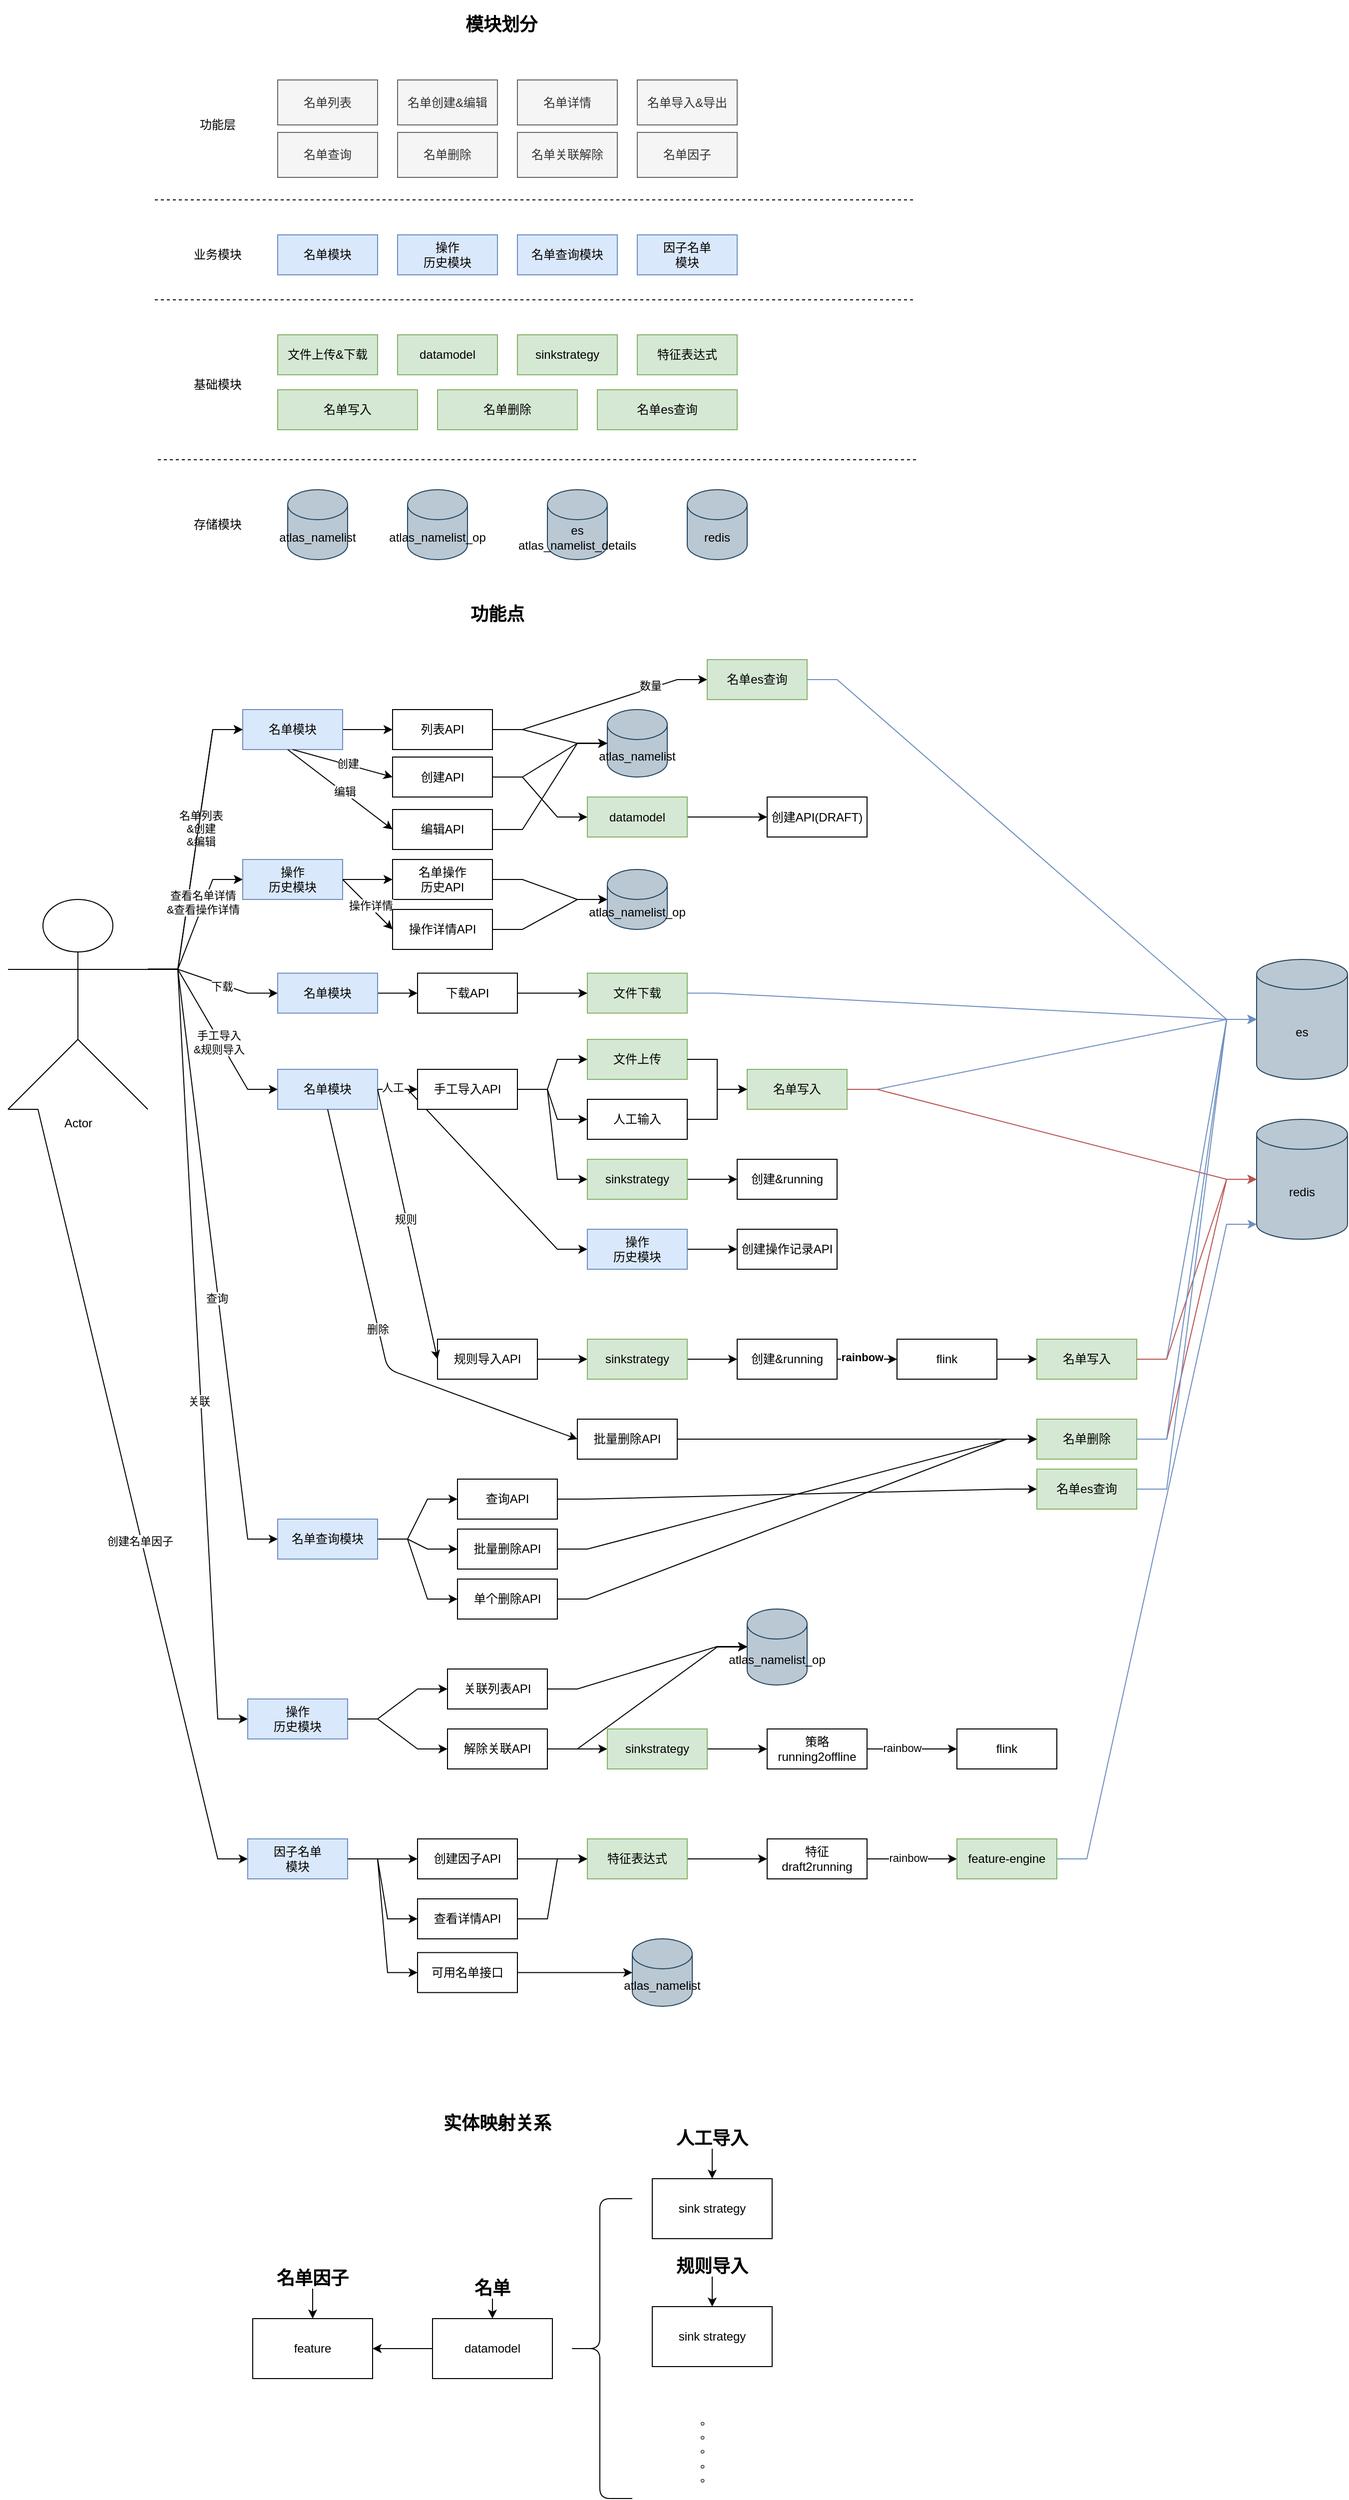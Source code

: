 <mxfile version="13.10.4" type="github">
  <diagram id="fZmqz08l0wKaYfAE1M2B" name="Page-1">
    <mxGraphModel dx="2085" dy="786" grid="1" gridSize="10" guides="1" tooltips="1" connect="1" arrows="1" fold="1" page="1" pageScale="1" pageWidth="827" pageHeight="1169" math="0" shadow="0">
      <root>
        <mxCell id="0" />
        <mxCell id="1" parent="0" />
        <mxCell id="Ygmw0eHIz2YQ1cM95j57-1" value="功能层" style="text;html=1;strokeColor=none;fillColor=none;align=center;verticalAlign=middle;whiteSpace=wrap;rounded=0;" vertex="1" parent="1">
          <mxGeometry x="90" y="230" width="80" height="30" as="geometry" />
        </mxCell>
        <mxCell id="Ygmw0eHIz2YQ1cM95j57-2" value="名单列表" style="rounded=0;whiteSpace=wrap;html=1;fillColor=#f5f5f5;strokeColor=#666666;fontColor=#333333;" vertex="1" parent="1">
          <mxGeometry x="190" y="200" width="100" height="45" as="geometry" />
        </mxCell>
        <mxCell id="Ygmw0eHIz2YQ1cM95j57-3" value="名单创建&amp;amp;编辑" style="rounded=0;whiteSpace=wrap;html=1;fillColor=#f5f5f5;strokeColor=#666666;fontColor=#333333;" vertex="1" parent="1">
          <mxGeometry x="310" y="200" width="100" height="45" as="geometry" />
        </mxCell>
        <mxCell id="Ygmw0eHIz2YQ1cM95j57-4" value="名单查询" style="rounded=0;whiteSpace=wrap;html=1;fillColor=#f5f5f5;strokeColor=#666666;fontColor=#333333;" vertex="1" parent="1">
          <mxGeometry x="190" y="252.5" width="100" height="45" as="geometry" />
        </mxCell>
        <mxCell id="Ygmw0eHIz2YQ1cM95j57-5" value="名单导入&amp;amp;导出" style="rounded=0;whiteSpace=wrap;html=1;fillColor=#f5f5f5;strokeColor=#666666;fontColor=#333333;" vertex="1" parent="1">
          <mxGeometry x="550" y="200" width="100" height="45" as="geometry" />
        </mxCell>
        <mxCell id="Ygmw0eHIz2YQ1cM95j57-6" value="名单因子" style="rounded=0;whiteSpace=wrap;html=1;fillColor=#f5f5f5;strokeColor=#666666;fontColor=#333333;" vertex="1" parent="1">
          <mxGeometry x="550" y="252.5" width="100" height="45" as="geometry" />
        </mxCell>
        <mxCell id="Ygmw0eHIz2YQ1cM95j57-8" value="业务模块" style="text;html=1;strokeColor=none;fillColor=none;align=center;verticalAlign=middle;whiteSpace=wrap;rounded=0;" vertex="1" parent="1">
          <mxGeometry x="90" y="360" width="80" height="30" as="geometry" />
        </mxCell>
        <mxCell id="Ygmw0eHIz2YQ1cM95j57-9" value="" style="endArrow=none;dashed=1;html=1;" edge="1" parent="1">
          <mxGeometry width="50" height="50" relative="1" as="geometry">
            <mxPoint x="67" y="320" as="sourcePoint" />
            <mxPoint x="827" y="320" as="targetPoint" />
          </mxGeometry>
        </mxCell>
        <mxCell id="Ygmw0eHIz2YQ1cM95j57-10" value="名单模块" style="rounded=0;whiteSpace=wrap;html=1;fillColor=#dae8fc;strokeColor=#6c8ebf;" vertex="1" parent="1">
          <mxGeometry x="190" y="355" width="100" height="40" as="geometry" />
        </mxCell>
        <mxCell id="Ygmw0eHIz2YQ1cM95j57-11" value="操作&lt;br&gt;历史模块" style="rounded=0;whiteSpace=wrap;html=1;fillColor=#dae8fc;strokeColor=#6c8ebf;" vertex="1" parent="1">
          <mxGeometry x="310" y="355" width="100" height="40" as="geometry" />
        </mxCell>
        <mxCell id="Ygmw0eHIz2YQ1cM95j57-13" value="名单查询模块" style="rounded=0;whiteSpace=wrap;html=1;fillColor=#dae8fc;strokeColor=#6c8ebf;" vertex="1" parent="1">
          <mxGeometry x="430" y="355" width="100" height="40" as="geometry" />
        </mxCell>
        <mxCell id="Ygmw0eHIz2YQ1cM95j57-14" value="因子名单&lt;br&gt;模块" style="rounded=0;whiteSpace=wrap;html=1;fillColor=#dae8fc;strokeColor=#6c8ebf;" vertex="1" parent="1">
          <mxGeometry x="550" y="355" width="100" height="40" as="geometry" />
        </mxCell>
        <mxCell id="Ygmw0eHIz2YQ1cM95j57-16" value="名单删除" style="rounded=0;whiteSpace=wrap;html=1;fillColor=#f5f5f5;strokeColor=#666666;fontColor=#333333;" vertex="1" parent="1">
          <mxGeometry x="310" y="252.5" width="100" height="45" as="geometry" />
        </mxCell>
        <mxCell id="Ygmw0eHIz2YQ1cM95j57-19" value="名单关联解除" style="rounded=0;whiteSpace=wrap;html=1;fillColor=#f5f5f5;strokeColor=#666666;fontColor=#333333;" vertex="1" parent="1">
          <mxGeometry x="430" y="252.5" width="100" height="45" as="geometry" />
        </mxCell>
        <mxCell id="Ygmw0eHIz2YQ1cM95j57-22" value="基础模块" style="text;html=1;strokeColor=none;fillColor=none;align=center;verticalAlign=middle;whiteSpace=wrap;rounded=0;" vertex="1" parent="1">
          <mxGeometry x="90" y="490" width="80" height="30" as="geometry" />
        </mxCell>
        <mxCell id="Ygmw0eHIz2YQ1cM95j57-24" value="" style="endArrow=none;dashed=1;html=1;" edge="1" parent="1">
          <mxGeometry width="50" height="50" relative="1" as="geometry">
            <mxPoint x="67" y="420" as="sourcePoint" />
            <mxPoint x="827" y="420" as="targetPoint" />
          </mxGeometry>
        </mxCell>
        <mxCell id="Ygmw0eHIz2YQ1cM95j57-25" value="名单详情" style="rounded=0;whiteSpace=wrap;html=1;fillColor=#f5f5f5;strokeColor=#666666;fontColor=#333333;" vertex="1" parent="1">
          <mxGeometry x="430" y="200" width="100" height="45" as="geometry" />
        </mxCell>
        <mxCell id="Ygmw0eHIz2YQ1cM95j57-27" value="文件上传&amp;amp;下载" style="rounded=0;whiteSpace=wrap;html=1;fillColor=#d5e8d4;strokeColor=#82b366;" vertex="1" parent="1">
          <mxGeometry x="190" y="455" width="100" height="40" as="geometry" />
        </mxCell>
        <mxCell id="Ygmw0eHIz2YQ1cM95j57-28" value="datamodel" style="rounded=0;whiteSpace=wrap;html=1;fillColor=#d5e8d4;strokeColor=#82b366;" vertex="1" parent="1">
          <mxGeometry x="310" y="455" width="100" height="40" as="geometry" />
        </mxCell>
        <mxCell id="Ygmw0eHIz2YQ1cM95j57-29" value="sinkstrategy" style="rounded=0;whiteSpace=wrap;html=1;fillColor=#d5e8d4;strokeColor=#82b366;" vertex="1" parent="1">
          <mxGeometry x="430" y="455" width="100" height="40" as="geometry" />
        </mxCell>
        <mxCell id="Ygmw0eHIz2YQ1cM95j57-30" value="特征表达式" style="rounded=0;whiteSpace=wrap;html=1;fillColor=#d5e8d4;strokeColor=#82b366;" vertex="1" parent="1">
          <mxGeometry x="550" y="455" width="100" height="40" as="geometry" />
        </mxCell>
        <mxCell id="Ygmw0eHIz2YQ1cM95j57-31" value="名单写入" style="rounded=0;whiteSpace=wrap;html=1;fillColor=#d5e8d4;strokeColor=#82b366;" vertex="1" parent="1">
          <mxGeometry x="190" y="510" width="140" height="40" as="geometry" />
        </mxCell>
        <mxCell id="Ygmw0eHIz2YQ1cM95j57-35" value="存储模块" style="text;html=1;strokeColor=none;fillColor=none;align=center;verticalAlign=middle;whiteSpace=wrap;rounded=0;" vertex="1" parent="1">
          <mxGeometry x="90" y="630" width="80" height="30" as="geometry" />
        </mxCell>
        <mxCell id="Ygmw0eHIz2YQ1cM95j57-36" value="" style="endArrow=none;dashed=1;html=1;" edge="1" parent="1">
          <mxGeometry width="50" height="50" relative="1" as="geometry">
            <mxPoint x="70" y="580" as="sourcePoint" />
            <mxPoint x="830" y="580" as="targetPoint" />
          </mxGeometry>
        </mxCell>
        <mxCell id="Ygmw0eHIz2YQ1cM95j57-37" value="atlas_namelist" style="shape=cylinder3;whiteSpace=wrap;html=1;boundedLbl=1;backgroundOutline=1;size=15;fillColor=#bac8d3;strokeColor=#23445d;" vertex="1" parent="1">
          <mxGeometry x="200" y="610" width="60" height="70" as="geometry" />
        </mxCell>
        <mxCell id="Ygmw0eHIz2YQ1cM95j57-38" value="atlas_namelist_op" style="shape=cylinder3;whiteSpace=wrap;html=1;boundedLbl=1;backgroundOutline=1;size=15;fillColor=#bac8d3;strokeColor=#23445d;" vertex="1" parent="1">
          <mxGeometry x="320" y="610" width="60" height="70" as="geometry" />
        </mxCell>
        <mxCell id="Ygmw0eHIz2YQ1cM95j57-39" value="es&lt;br&gt;atlas_namelist_details" style="shape=cylinder3;whiteSpace=wrap;html=1;boundedLbl=1;backgroundOutline=1;size=15;fillColor=#bac8d3;strokeColor=#23445d;" vertex="1" parent="1">
          <mxGeometry x="460" y="610" width="60" height="70" as="geometry" />
        </mxCell>
        <mxCell id="Ygmw0eHIz2YQ1cM95j57-40" value="redis" style="shape=cylinder3;whiteSpace=wrap;html=1;boundedLbl=1;backgroundOutline=1;size=15;fillColor=#bac8d3;strokeColor=#23445d;" vertex="1" parent="1">
          <mxGeometry x="600" y="610" width="60" height="70" as="geometry" />
        </mxCell>
        <mxCell id="Ygmw0eHIz2YQ1cM95j57-41" value="&lt;b&gt;&lt;font style=&quot;font-size: 18px&quot;&gt;模块划分&lt;/font&gt;&lt;/b&gt;" style="text;html=1;strokeColor=none;fillColor=none;align=center;verticalAlign=middle;whiteSpace=wrap;rounded=0;" vertex="1" parent="1">
          <mxGeometry x="139" y="120" width="550" height="50" as="geometry" />
        </mxCell>
        <mxCell id="Ygmw0eHIz2YQ1cM95j57-45" style="edgeStyle=entityRelationEdgeStyle;rounded=0;orthogonalLoop=1;jettySize=auto;html=1;exitX=1;exitY=0.333;exitDx=0;exitDy=0;exitPerimeter=0;" edge="1" parent="1" source="Ygmw0eHIz2YQ1cM95j57-42">
          <mxGeometry relative="1" as="geometry">
            <mxPoint x="155" y="850" as="targetPoint" />
          </mxGeometry>
        </mxCell>
        <mxCell id="Ygmw0eHIz2YQ1cM95j57-46" value="名单列表&lt;br&gt;&amp;amp;创建&lt;br&gt;&amp;amp;编辑" style="edgeLabel;html=1;align=center;verticalAlign=middle;resizable=0;points=[];" vertex="1" connectable="0" parent="Ygmw0eHIz2YQ1cM95j57-45">
          <mxGeometry x="0.139" y="-2" relative="1" as="geometry">
            <mxPoint as="offset" />
          </mxGeometry>
        </mxCell>
        <mxCell id="Ygmw0eHIz2YQ1cM95j57-42" value="Actor" style="shape=umlActor;verticalLabelPosition=bottom;verticalAlign=top;html=1;outlineConnect=0;" vertex="1" parent="1">
          <mxGeometry x="-80" y="1020" width="140" height="210" as="geometry" />
        </mxCell>
        <mxCell id="Ygmw0eHIz2YQ1cM95j57-43" value="&lt;b&gt;&lt;font style=&quot;font-size: 18px&quot;&gt;功能点&lt;/font&gt;&lt;/b&gt;" style="text;html=1;strokeColor=none;fillColor=none;align=center;verticalAlign=middle;whiteSpace=wrap;rounded=0;" vertex="1" parent="1">
          <mxGeometry x="135" y="710" width="550" height="50" as="geometry" />
        </mxCell>
        <mxCell id="Ygmw0eHIz2YQ1cM95j57-51" value="" style="edgeStyle=entityRelationEdgeStyle;rounded=0;orthogonalLoop=1;jettySize=auto;html=1;" edge="1" parent="1" source="Ygmw0eHIz2YQ1cM95j57-47" target="Ygmw0eHIz2YQ1cM95j57-50">
          <mxGeometry relative="1" as="geometry" />
        </mxCell>
        <mxCell id="Ygmw0eHIz2YQ1cM95j57-47" value="名单模块" style="rounded=0;whiteSpace=wrap;html=1;fillColor=#dae8fc;strokeColor=#6c8ebf;" vertex="1" parent="1">
          <mxGeometry x="155" y="830" width="100" height="40" as="geometry" />
        </mxCell>
        <mxCell id="Ygmw0eHIz2YQ1cM95j57-55" value="" style="edgeStyle=entityRelationEdgeStyle;rounded=0;orthogonalLoop=1;jettySize=auto;html=1;entryX=0;entryY=0.5;entryDx=0;entryDy=0;entryPerimeter=0;" edge="1" parent="1" source="Ygmw0eHIz2YQ1cM95j57-50" target="Ygmw0eHIz2YQ1cM95j57-66">
          <mxGeometry relative="1" as="geometry">
            <mxPoint x="500" y="850" as="targetPoint" />
          </mxGeometry>
        </mxCell>
        <mxCell id="Ygmw0eHIz2YQ1cM95j57-50" value="列表API" style="rounded=0;whiteSpace=wrap;html=1;" vertex="1" parent="1">
          <mxGeometry x="305" y="830" width="100" height="40" as="geometry" />
        </mxCell>
        <mxCell id="Ygmw0eHIz2YQ1cM95j57-60" style="edgeStyle=entityRelationEdgeStyle;rounded=0;orthogonalLoop=1;jettySize=auto;html=1;exitX=1;exitY=0.333;exitDx=0;exitDy=0;exitPerimeter=0;entryX=0;entryY=0.5;entryDx=0;entryDy=0;" edge="1" parent="1" source="Ygmw0eHIz2YQ1cM95j57-42" target="Ygmw0eHIz2YQ1cM95j57-62">
          <mxGeometry relative="1" as="geometry">
            <mxPoint x="170" y="914" as="targetPoint" />
            <mxPoint x="50" y="1034" as="sourcePoint" />
          </mxGeometry>
        </mxCell>
        <mxCell id="Ygmw0eHIz2YQ1cM95j57-61" value="下载" style="edgeLabel;html=1;align=center;verticalAlign=middle;resizable=0;points=[];" vertex="1" connectable="0" parent="Ygmw0eHIz2YQ1cM95j57-60">
          <mxGeometry x="0.139" y="-2" relative="1" as="geometry">
            <mxPoint as="offset" />
          </mxGeometry>
        </mxCell>
        <mxCell id="Ygmw0eHIz2YQ1cM95j57-121" value="" style="edgeStyle=entityRelationEdgeStyle;rounded=0;orthogonalLoop=1;jettySize=auto;html=1;" edge="1" parent="1" source="Ygmw0eHIz2YQ1cM95j57-62" target="Ygmw0eHIz2YQ1cM95j57-120">
          <mxGeometry relative="1" as="geometry" />
        </mxCell>
        <mxCell id="Ygmw0eHIz2YQ1cM95j57-62" value="名单模块" style="rounded=0;whiteSpace=wrap;html=1;fillColor=#dae8fc;strokeColor=#6c8ebf;" vertex="1" parent="1">
          <mxGeometry x="190" y="1093.75" width="100" height="40" as="geometry" />
        </mxCell>
        <mxCell id="Ygmw0eHIz2YQ1cM95j57-69" value="" style="edgeStyle=entityRelationEdgeStyle;rounded=0;orthogonalLoop=1;jettySize=auto;html=1;fillColor=#dae8fc;strokeColor=#6c8ebf;" edge="1" parent="1" source="Ygmw0eHIz2YQ1cM95j57-63" target="Ygmw0eHIz2YQ1cM95j57-68">
          <mxGeometry relative="1" as="geometry" />
        </mxCell>
        <mxCell id="Ygmw0eHIz2YQ1cM95j57-63" value="文件下载" style="rounded=0;whiteSpace=wrap;html=1;fillColor=#d5e8d4;strokeColor=#82b366;" vertex="1" parent="1">
          <mxGeometry x="500" y="1093.75" width="100" height="40" as="geometry" />
        </mxCell>
        <mxCell id="Ygmw0eHIz2YQ1cM95j57-66" value="atlas_namelist" style="shape=cylinder3;whiteSpace=wrap;html=1;boundedLbl=1;backgroundOutline=1;size=15;fillColor=#bac8d3;strokeColor=#23445d;" vertex="1" parent="1">
          <mxGeometry x="520" y="830" width="60" height="67.5" as="geometry" />
        </mxCell>
        <mxCell id="Ygmw0eHIz2YQ1cM95j57-68" value="es" style="shape=cylinder3;whiteSpace=wrap;html=1;boundedLbl=1;backgroundOutline=1;size=15;fillColor=#bac8d3;strokeColor=#23445d;" vertex="1" parent="1">
          <mxGeometry x="1170" y="1080" width="91" height="120" as="geometry" />
        </mxCell>
        <mxCell id="Ygmw0eHIz2YQ1cM95j57-70" style="edgeStyle=entityRelationEdgeStyle;rounded=0;orthogonalLoop=1;jettySize=auto;html=1;exitX=1;exitY=0.333;exitDx=0;exitDy=0;exitPerimeter=0;entryX=0;entryY=0.5;entryDx=0;entryDy=0;" edge="1" parent="1" source="Ygmw0eHIz2YQ1cM95j57-42" target="Ygmw0eHIz2YQ1cM95j57-47">
          <mxGeometry relative="1" as="geometry">
            <mxPoint x="180" y="897.5" as="targetPoint" />
            <mxPoint x="90" y="1040" as="sourcePoint" />
          </mxGeometry>
        </mxCell>
        <mxCell id="Ygmw0eHIz2YQ1cM95j57-82" value="" style="edgeStyle=entityRelationEdgeStyle;rounded=0;orthogonalLoop=1;jettySize=auto;html=1;" edge="1" parent="1" source="Ygmw0eHIz2YQ1cM95j57-78" target="Ygmw0eHIz2YQ1cM95j57-66">
          <mxGeometry relative="1" as="geometry" />
        </mxCell>
        <mxCell id="Ygmw0eHIz2YQ1cM95j57-78" value="创建API" style="rounded=0;whiteSpace=wrap;html=1;" vertex="1" parent="1">
          <mxGeometry x="305" y="877.5" width="100" height="40" as="geometry" />
        </mxCell>
        <mxCell id="Ygmw0eHIz2YQ1cM95j57-89" value="" style="endArrow=classic;html=1;exitX=0.5;exitY=1;exitDx=0;exitDy=0;entryX=0;entryY=0.5;entryDx=0;entryDy=0;" edge="1" parent="1" source="Ygmw0eHIz2YQ1cM95j57-47" target="Ygmw0eHIz2YQ1cM95j57-78">
          <mxGeometry width="50" height="50" relative="1" as="geometry">
            <mxPoint x="80" y="810" as="sourcePoint" />
            <mxPoint x="130" y="760" as="targetPoint" />
          </mxGeometry>
        </mxCell>
        <mxCell id="Ygmw0eHIz2YQ1cM95j57-90" value="创建" style="edgeLabel;html=1;align=center;verticalAlign=middle;resizable=0;points=[];" vertex="1" connectable="0" parent="Ygmw0eHIz2YQ1cM95j57-89">
          <mxGeometry x="0.076" y="1" relative="1" as="geometry">
            <mxPoint as="offset" />
          </mxGeometry>
        </mxCell>
        <mxCell id="Ygmw0eHIz2YQ1cM95j57-91" value="" style="endArrow=classic;html=1;exitX=0.5;exitY=1;exitDx=0;exitDy=0;entryX=0;entryY=0.5;entryDx=0;entryDy=0;" edge="1" parent="1" target="Ygmw0eHIz2YQ1cM95j57-95">
          <mxGeometry width="50" height="50" relative="1" as="geometry">
            <mxPoint x="200" y="870" as="sourcePoint" />
            <mxPoint x="300" y="897.5" as="targetPoint" />
          </mxGeometry>
        </mxCell>
        <mxCell id="Ygmw0eHIz2YQ1cM95j57-92" value="编辑" style="edgeLabel;html=1;align=center;verticalAlign=middle;resizable=0;points=[];" vertex="1" connectable="0" parent="Ygmw0eHIz2YQ1cM95j57-91">
          <mxGeometry x="0.076" y="1" relative="1" as="geometry">
            <mxPoint as="offset" />
          </mxGeometry>
        </mxCell>
        <mxCell id="Ygmw0eHIz2YQ1cM95j57-95" value="编辑API" style="rounded=0;whiteSpace=wrap;html=1;" vertex="1" parent="1">
          <mxGeometry x="305" y="930" width="100" height="40" as="geometry" />
        </mxCell>
        <mxCell id="Ygmw0eHIz2YQ1cM95j57-98" value="" style="edgeStyle=entityRelationEdgeStyle;rounded=0;orthogonalLoop=1;jettySize=auto;html=1;exitX=1;exitY=0.5;exitDx=0;exitDy=0;entryX=0;entryY=0.5;entryDx=0;entryDy=0;entryPerimeter=0;" edge="1" parent="1" source="Ygmw0eHIz2YQ1cM95j57-95" target="Ygmw0eHIz2YQ1cM95j57-66">
          <mxGeometry relative="1" as="geometry">
            <mxPoint x="415" y="907.5" as="sourcePoint" />
            <mxPoint x="510" y="850" as="targetPoint" />
          </mxGeometry>
        </mxCell>
        <mxCell id="Ygmw0eHIz2YQ1cM95j57-102" value="" style="edgeStyle=entityRelationEdgeStyle;rounded=0;orthogonalLoop=1;jettySize=auto;html=1;" edge="1" parent="1" source="Ygmw0eHIz2YQ1cM95j57-99" target="Ygmw0eHIz2YQ1cM95j57-101">
          <mxGeometry relative="1" as="geometry" />
        </mxCell>
        <mxCell id="Ygmw0eHIz2YQ1cM95j57-99" value="datamodel" style="rounded=0;whiteSpace=wrap;html=1;fillColor=#d5e8d4;strokeColor=#82b366;" vertex="1" parent="1">
          <mxGeometry x="500" y="917.5" width="100" height="40" as="geometry" />
        </mxCell>
        <mxCell id="Ygmw0eHIz2YQ1cM95j57-100" value="" style="edgeStyle=entityRelationEdgeStyle;rounded=0;orthogonalLoop=1;jettySize=auto;html=1;exitX=1;exitY=0.5;exitDx=0;exitDy=0;" edge="1" parent="1" source="Ygmw0eHIz2YQ1cM95j57-78" target="Ygmw0eHIz2YQ1cM95j57-99">
          <mxGeometry relative="1" as="geometry">
            <mxPoint x="415" y="907.5" as="sourcePoint" />
            <mxPoint x="520" y="860" as="targetPoint" />
          </mxGeometry>
        </mxCell>
        <mxCell id="Ygmw0eHIz2YQ1cM95j57-101" value="创建API(DRAFT)" style="rounded=0;whiteSpace=wrap;html=1;" vertex="1" parent="1">
          <mxGeometry x="680" y="917.5" width="100" height="40" as="geometry" />
        </mxCell>
        <mxCell id="Ygmw0eHIz2YQ1cM95j57-105" style="edgeStyle=entityRelationEdgeStyle;rounded=0;orthogonalLoop=1;jettySize=auto;html=1;exitX=1;exitY=0.333;exitDx=0;exitDy=0;exitPerimeter=0;entryX=0;entryY=0.5;entryDx=0;entryDy=0;" edge="1" parent="1" source="Ygmw0eHIz2YQ1cM95j57-42" target="Ygmw0eHIz2YQ1cM95j57-106">
          <mxGeometry relative="1" as="geometry">
            <mxPoint x="170" y="1073" as="targetPoint" />
            <mxPoint x="70" y="1083.333" as="sourcePoint" />
          </mxGeometry>
        </mxCell>
        <mxCell id="Ygmw0eHIz2YQ1cM95j57-109" value="查看名单详情&lt;br&gt;&amp;amp;查看操作详情" style="edgeLabel;html=1;align=center;verticalAlign=middle;resizable=0;points=[];" vertex="1" connectable="0" parent="Ygmw0eHIz2YQ1cM95j57-105">
          <mxGeometry x="0.296" y="1" relative="1" as="geometry">
            <mxPoint as="offset" />
          </mxGeometry>
        </mxCell>
        <mxCell id="Ygmw0eHIz2YQ1cM95j57-108" value="" style="edgeStyle=entityRelationEdgeStyle;rounded=0;orthogonalLoop=1;jettySize=auto;html=1;" edge="1" parent="1" source="Ygmw0eHIz2YQ1cM95j57-106" target="Ygmw0eHIz2YQ1cM95j57-107">
          <mxGeometry relative="1" as="geometry" />
        </mxCell>
        <mxCell id="Ygmw0eHIz2YQ1cM95j57-106" value="操作&lt;br&gt;历史模块" style="rounded=0;whiteSpace=wrap;html=1;fillColor=#dae8fc;strokeColor=#6c8ebf;" vertex="1" parent="1">
          <mxGeometry x="155" y="980" width="100" height="40" as="geometry" />
        </mxCell>
        <mxCell id="Ygmw0eHIz2YQ1cM95j57-114" value="" style="edgeStyle=entityRelationEdgeStyle;rounded=0;orthogonalLoop=1;jettySize=auto;html=1;entryX=0;entryY=0.5;entryDx=0;entryDy=0;entryPerimeter=0;" edge="1" parent="1" source="Ygmw0eHIz2YQ1cM95j57-107" target="Ygmw0eHIz2YQ1cM95j57-115">
          <mxGeometry relative="1" as="geometry">
            <mxPoint x="475" y="1000" as="targetPoint" />
          </mxGeometry>
        </mxCell>
        <mxCell id="Ygmw0eHIz2YQ1cM95j57-107" value="名单操作&lt;br&gt;历史API" style="rounded=0;whiteSpace=wrap;html=1;" vertex="1" parent="1">
          <mxGeometry x="305" y="980" width="100" height="40" as="geometry" />
        </mxCell>
        <mxCell id="Ygmw0eHIz2YQ1cM95j57-110" value="" style="endArrow=classic;html=1;exitX=0.5;exitY=1;exitDx=0;exitDy=0;entryX=0;entryY=0.5;entryDx=0;entryDy=0;" edge="1" parent="1" target="Ygmw0eHIz2YQ1cM95j57-112">
          <mxGeometry width="50" height="50" relative="1" as="geometry">
            <mxPoint x="255" y="1000" as="sourcePoint" />
            <mxPoint x="310" y="1070" as="targetPoint" />
          </mxGeometry>
        </mxCell>
        <mxCell id="Ygmw0eHIz2YQ1cM95j57-111" value="操作详情" style="edgeLabel;html=1;align=center;verticalAlign=middle;resizable=0;points=[];" vertex="1" connectable="0" parent="Ygmw0eHIz2YQ1cM95j57-110">
          <mxGeometry x="0.076" y="1" relative="1" as="geometry">
            <mxPoint as="offset" />
          </mxGeometry>
        </mxCell>
        <mxCell id="Ygmw0eHIz2YQ1cM95j57-116" value="" style="edgeStyle=entityRelationEdgeStyle;rounded=0;orthogonalLoop=1;jettySize=auto;html=1;" edge="1" parent="1" source="Ygmw0eHIz2YQ1cM95j57-112" target="Ygmw0eHIz2YQ1cM95j57-115">
          <mxGeometry relative="1" as="geometry" />
        </mxCell>
        <mxCell id="Ygmw0eHIz2YQ1cM95j57-112" value="操作详情API" style="rounded=0;whiteSpace=wrap;html=1;" vertex="1" parent="1">
          <mxGeometry x="305" y="1030" width="100" height="40" as="geometry" />
        </mxCell>
        <mxCell id="Ygmw0eHIz2YQ1cM95j57-115" value="atlas_namelist_op" style="shape=cylinder3;whiteSpace=wrap;html=1;boundedLbl=1;backgroundOutline=1;size=15;fillColor=#bac8d3;strokeColor=#23445d;" vertex="1" parent="1">
          <mxGeometry x="520" y="990" width="60" height="60" as="geometry" />
        </mxCell>
        <mxCell id="Ygmw0eHIz2YQ1cM95j57-117" style="edgeStyle=entityRelationEdgeStyle;rounded=0;orthogonalLoop=1;jettySize=auto;html=1;exitX=1;exitY=0.333;exitDx=0;exitDy=0;exitPerimeter=0;entryX=0;entryY=0.5;entryDx=0;entryDy=0;" edge="1" parent="1" source="Ygmw0eHIz2YQ1cM95j57-42" target="Ygmw0eHIz2YQ1cM95j57-119">
          <mxGeometry relative="1" as="geometry">
            <mxPoint x="195" y="1180" as="targetPoint" />
            <mxPoint x="65" y="1190" as="sourcePoint" />
          </mxGeometry>
        </mxCell>
        <mxCell id="Ygmw0eHIz2YQ1cM95j57-118" value="手工导入&lt;br&gt;&amp;amp;规则导入" style="edgeLabel;html=1;align=center;verticalAlign=middle;resizable=0;points=[];" vertex="1" connectable="0" parent="Ygmw0eHIz2YQ1cM95j57-117">
          <mxGeometry x="0.139" y="-2" relative="1" as="geometry">
            <mxPoint as="offset" />
          </mxGeometry>
        </mxCell>
        <mxCell id="Ygmw0eHIz2YQ1cM95j57-124" value="" style="edgeStyle=entityRelationEdgeStyle;rounded=0;orthogonalLoop=1;jettySize=auto;html=1;" edge="1" parent="1" source="Ygmw0eHIz2YQ1cM95j57-119" target="Ygmw0eHIz2YQ1cM95j57-123">
          <mxGeometry relative="1" as="geometry" />
        </mxCell>
        <mxCell id="Ygmw0eHIz2YQ1cM95j57-154" value="" style="edgeStyle=entityRelationEdgeStyle;rounded=0;orthogonalLoop=1;jettySize=auto;html=1;" edge="1" parent="1" source="Ygmw0eHIz2YQ1cM95j57-119" target="Ygmw0eHIz2YQ1cM95j57-153">
          <mxGeometry relative="1" as="geometry" />
        </mxCell>
        <mxCell id="Ygmw0eHIz2YQ1cM95j57-177" value="人工" style="edgeLabel;html=1;align=center;verticalAlign=middle;resizable=0;points=[];" vertex="1" connectable="0" parent="Ygmw0eHIz2YQ1cM95j57-154">
          <mxGeometry x="-0.893" y="2" relative="1" as="geometry">
            <mxPoint as="offset" />
          </mxGeometry>
        </mxCell>
        <mxCell id="Ygmw0eHIz2YQ1cM95j57-119" value="名单模块" style="rounded=0;whiteSpace=wrap;html=1;fillColor=#dae8fc;strokeColor=#6c8ebf;" vertex="1" parent="1">
          <mxGeometry x="190" y="1190" width="100" height="40" as="geometry" />
        </mxCell>
        <mxCell id="Ygmw0eHIz2YQ1cM95j57-122" value="" style="edgeStyle=entityRelationEdgeStyle;rounded=0;orthogonalLoop=1;jettySize=auto;html=1;" edge="1" parent="1" source="Ygmw0eHIz2YQ1cM95j57-120" target="Ygmw0eHIz2YQ1cM95j57-63">
          <mxGeometry relative="1" as="geometry" />
        </mxCell>
        <mxCell id="Ygmw0eHIz2YQ1cM95j57-120" value="下载API" style="rounded=0;whiteSpace=wrap;html=1;" vertex="1" parent="1">
          <mxGeometry x="330" y="1093.75" width="100" height="40" as="geometry" />
        </mxCell>
        <mxCell id="Ygmw0eHIz2YQ1cM95j57-123" value="手工导入API" style="rounded=0;whiteSpace=wrap;html=1;" vertex="1" parent="1">
          <mxGeometry x="330" y="1190" width="100" height="40" as="geometry" />
        </mxCell>
        <mxCell id="Ygmw0eHIz2YQ1cM95j57-125" value="名单写入" style="rounded=0;whiteSpace=wrap;html=1;fillColor=#d5e8d4;strokeColor=#82b366;" vertex="1" parent="1">
          <mxGeometry x="660" y="1190" width="100" height="40" as="geometry" />
        </mxCell>
        <mxCell id="Ygmw0eHIz2YQ1cM95j57-129" value="" style="edgeStyle=entityRelationEdgeStyle;rounded=0;orthogonalLoop=1;jettySize=auto;html=1;exitX=1;exitY=0.5;exitDx=0;exitDy=0;entryX=0;entryY=0.5;entryDx=0;entryDy=0;entryPerimeter=0;fillColor=#dae8fc;strokeColor=#6c8ebf;" edge="1" parent="1" source="Ygmw0eHIz2YQ1cM95j57-125" target="Ygmw0eHIz2YQ1cM95j57-68">
          <mxGeometry relative="1" as="geometry">
            <mxPoint x="590" y="1123.75" as="sourcePoint" />
            <mxPoint x="760" y="1170" as="targetPoint" />
          </mxGeometry>
        </mxCell>
        <mxCell id="Ygmw0eHIz2YQ1cM95j57-130" value="redis" style="shape=cylinder3;whiteSpace=wrap;html=1;boundedLbl=1;backgroundOutline=1;size=15;fillColor=#bac8d3;strokeColor=#23445d;" vertex="1" parent="1">
          <mxGeometry x="1170" y="1240" width="91" height="120" as="geometry" />
        </mxCell>
        <mxCell id="Ygmw0eHIz2YQ1cM95j57-132" value="" style="edgeStyle=entityRelationEdgeStyle;rounded=0;orthogonalLoop=1;jettySize=auto;html=1;entryX=0;entryY=0.5;entryDx=0;entryDy=0;entryPerimeter=0;exitX=1;exitY=0.5;exitDx=0;exitDy=0;fillColor=#f8cecc;strokeColor=#b85450;" edge="1" parent="1" source="Ygmw0eHIz2YQ1cM95j57-125" target="Ygmw0eHIz2YQ1cM95j57-130">
          <mxGeometry relative="1" as="geometry">
            <mxPoint x="590" y="1230" as="sourcePoint" />
            <mxPoint x="760" y="1170" as="targetPoint" />
          </mxGeometry>
        </mxCell>
        <mxCell id="Ygmw0eHIz2YQ1cM95j57-134" value="文件上传" style="rounded=0;whiteSpace=wrap;html=1;fillColor=#d5e8d4;strokeColor=#82b366;" vertex="1" parent="1">
          <mxGeometry x="500" y="1160" width="100" height="40" as="geometry" />
        </mxCell>
        <mxCell id="Ygmw0eHIz2YQ1cM95j57-143" value="" style="edgeStyle=entityRelationEdgeStyle;rounded=0;orthogonalLoop=1;jettySize=auto;html=1;" edge="1" parent="1" source="Ygmw0eHIz2YQ1cM95j57-138" target="Ygmw0eHIz2YQ1cM95j57-125">
          <mxGeometry relative="1" as="geometry" />
        </mxCell>
        <mxCell id="Ygmw0eHIz2YQ1cM95j57-138" value="人工输入" style="rounded=0;whiteSpace=wrap;html=1;" vertex="1" parent="1">
          <mxGeometry x="500" y="1220" width="100" height="40" as="geometry" />
        </mxCell>
        <mxCell id="Ygmw0eHIz2YQ1cM95j57-140" value="" style="edgeStyle=entityRelationEdgeStyle;rounded=0;orthogonalLoop=1;jettySize=auto;html=1;exitX=1;exitY=0.5;exitDx=0;exitDy=0;entryX=0;entryY=0.5;entryDx=0;entryDy=0;" edge="1" parent="1" source="Ygmw0eHIz2YQ1cM95j57-123" target="Ygmw0eHIz2YQ1cM95j57-134">
          <mxGeometry relative="1" as="geometry">
            <mxPoint x="590" y="1123.75" as="sourcePoint" />
            <mxPoint x="860" y="1170" as="targetPoint" />
          </mxGeometry>
        </mxCell>
        <mxCell id="Ygmw0eHIz2YQ1cM95j57-141" value="" style="edgeStyle=entityRelationEdgeStyle;rounded=0;orthogonalLoop=1;jettySize=auto;html=1;exitX=1;exitY=0.5;exitDx=0;exitDy=0;entryX=0;entryY=0.5;entryDx=0;entryDy=0;" edge="1" parent="1" source="Ygmw0eHIz2YQ1cM95j57-123" target="Ygmw0eHIz2YQ1cM95j57-138">
          <mxGeometry relative="1" as="geometry">
            <mxPoint x="440" y="1220" as="sourcePoint" />
            <mxPoint x="510" y="1190" as="targetPoint" />
          </mxGeometry>
        </mxCell>
        <mxCell id="Ygmw0eHIz2YQ1cM95j57-142" value="" style="edgeStyle=entityRelationEdgeStyle;rounded=0;orthogonalLoop=1;jettySize=auto;html=1;exitX=1;exitY=0.5;exitDx=0;exitDy=0;entryX=0;entryY=0.5;entryDx=0;entryDy=0;" edge="1" parent="1" source="Ygmw0eHIz2YQ1cM95j57-134" target="Ygmw0eHIz2YQ1cM95j57-125">
          <mxGeometry relative="1" as="geometry">
            <mxPoint x="440" y="1220" as="sourcePoint" />
            <mxPoint x="510" y="1190" as="targetPoint" />
          </mxGeometry>
        </mxCell>
        <mxCell id="Ygmw0eHIz2YQ1cM95j57-147" value="" style="edgeStyle=entityRelationEdgeStyle;rounded=0;orthogonalLoop=1;jettySize=auto;html=1;" edge="1" parent="1" source="Ygmw0eHIz2YQ1cM95j57-144" target="Ygmw0eHIz2YQ1cM95j57-146">
          <mxGeometry relative="1" as="geometry" />
        </mxCell>
        <mxCell id="Ygmw0eHIz2YQ1cM95j57-144" value="sinkstrategy" style="rounded=0;whiteSpace=wrap;html=1;fillColor=#d5e8d4;strokeColor=#82b366;" vertex="1" parent="1">
          <mxGeometry x="500" y="1280" width="100" height="40" as="geometry" />
        </mxCell>
        <mxCell id="Ygmw0eHIz2YQ1cM95j57-145" value="" style="edgeStyle=entityRelationEdgeStyle;rounded=0;orthogonalLoop=1;jettySize=auto;html=1;exitX=1;exitY=0.5;exitDx=0;exitDy=0;entryX=0;entryY=0.5;entryDx=0;entryDy=0;" edge="1" parent="1" source="Ygmw0eHIz2YQ1cM95j57-123" target="Ygmw0eHIz2YQ1cM95j57-144">
          <mxGeometry relative="1" as="geometry">
            <mxPoint x="440" y="1220" as="sourcePoint" />
            <mxPoint x="510" y="1250" as="targetPoint" />
          </mxGeometry>
        </mxCell>
        <mxCell id="Ygmw0eHIz2YQ1cM95j57-146" value="创建&amp;amp;running" style="rounded=0;whiteSpace=wrap;html=1;" vertex="1" parent="1">
          <mxGeometry x="650" y="1280" width="100" height="40" as="geometry" />
        </mxCell>
        <mxCell id="Ygmw0eHIz2YQ1cM95j57-156" value="" style="edgeStyle=entityRelationEdgeStyle;rounded=0;orthogonalLoop=1;jettySize=auto;html=1;" edge="1" parent="1" source="Ygmw0eHIz2YQ1cM95j57-153" target="Ygmw0eHIz2YQ1cM95j57-155">
          <mxGeometry relative="1" as="geometry" />
        </mxCell>
        <mxCell id="Ygmw0eHIz2YQ1cM95j57-153" value="操作&lt;br&gt;历史模块" style="rounded=0;whiteSpace=wrap;html=1;fillColor=#dae8fc;strokeColor=#6c8ebf;" vertex="1" parent="1">
          <mxGeometry x="500" y="1350" width="100" height="40" as="geometry" />
        </mxCell>
        <mxCell id="Ygmw0eHIz2YQ1cM95j57-155" value="创建操作记录API" style="rounded=0;whiteSpace=wrap;html=1;" vertex="1" parent="1">
          <mxGeometry x="650" y="1350" width="100" height="40" as="geometry" />
        </mxCell>
        <mxCell id="Ygmw0eHIz2YQ1cM95j57-162" value="" style="edgeStyle=entityRelationEdgeStyle;rounded=0;orthogonalLoop=1;jettySize=auto;html=1;" edge="1" parent="1" source="Ygmw0eHIz2YQ1cM95j57-158" target="Ygmw0eHIz2YQ1cM95j57-160">
          <mxGeometry relative="1" as="geometry" />
        </mxCell>
        <mxCell id="Ygmw0eHIz2YQ1cM95j57-158" value="规则导入API" style="rounded=0;whiteSpace=wrap;html=1;" vertex="1" parent="1">
          <mxGeometry x="350" y="1460" width="100" height="40" as="geometry" />
        </mxCell>
        <mxCell id="Ygmw0eHIz2YQ1cM95j57-159" value="" style="edgeStyle=entityRelationEdgeStyle;rounded=0;orthogonalLoop=1;jettySize=auto;html=1;" edge="1" parent="1" source="Ygmw0eHIz2YQ1cM95j57-160" target="Ygmw0eHIz2YQ1cM95j57-161">
          <mxGeometry relative="1" as="geometry" />
        </mxCell>
        <mxCell id="Ygmw0eHIz2YQ1cM95j57-160" value="sinkstrategy" style="rounded=0;whiteSpace=wrap;html=1;fillColor=#d5e8d4;strokeColor=#82b366;" vertex="1" parent="1">
          <mxGeometry x="500" y="1460" width="100" height="40" as="geometry" />
        </mxCell>
        <mxCell id="Ygmw0eHIz2YQ1cM95j57-164" value="" style="edgeStyle=entityRelationEdgeStyle;rounded=0;orthogonalLoop=1;jettySize=auto;html=1;entryX=0;entryY=0.5;entryDx=0;entryDy=0;" edge="1" parent="1" source="Ygmw0eHIz2YQ1cM95j57-161" target="Ygmw0eHIz2YQ1cM95j57-173">
          <mxGeometry relative="1" as="geometry" />
        </mxCell>
        <mxCell id="Ygmw0eHIz2YQ1cM95j57-165" value="&lt;b&gt;rainbow&lt;/b&gt;" style="edgeLabel;html=1;align=center;verticalAlign=middle;resizable=0;points=[];" vertex="1" connectable="0" parent="Ygmw0eHIz2YQ1cM95j57-164">
          <mxGeometry x="-0.175" y="2" relative="1" as="geometry">
            <mxPoint as="offset" />
          </mxGeometry>
        </mxCell>
        <mxCell id="Ygmw0eHIz2YQ1cM95j57-161" value="创建&amp;amp;running" style="rounded=0;whiteSpace=wrap;html=1;" vertex="1" parent="1">
          <mxGeometry x="650" y="1460" width="100" height="40" as="geometry" />
        </mxCell>
        <mxCell id="Ygmw0eHIz2YQ1cM95j57-163" value="名单写入" style="rounded=0;whiteSpace=wrap;html=1;fillColor=#d5e8d4;strokeColor=#82b366;" vertex="1" parent="1">
          <mxGeometry x="950" y="1460" width="100" height="40" as="geometry" />
        </mxCell>
        <mxCell id="Ygmw0eHIz2YQ1cM95j57-166" value="" style="edgeStyle=entityRelationEdgeStyle;rounded=0;orthogonalLoop=1;jettySize=auto;html=1;entryX=0;entryY=0.5;entryDx=0;entryDy=0;entryPerimeter=0;exitX=1;exitY=0.5;exitDx=0;exitDy=0;fillColor=#dae8fc;strokeColor=#6c8ebf;" edge="1" parent="1" source="Ygmw0eHIz2YQ1cM95j57-163" target="Ygmw0eHIz2YQ1cM95j57-68">
          <mxGeometry relative="1" as="geometry">
            <mxPoint x="770" y="1220" as="sourcePoint" />
            <mxPoint x="1070" y="1360" as="targetPoint" />
          </mxGeometry>
        </mxCell>
        <mxCell id="Ygmw0eHIz2YQ1cM95j57-168" value="" style="endArrow=classic;html=1;exitX=1;exitY=0.5;exitDx=0;exitDy=0;entryX=0;entryY=0.5;entryDx=0;entryDy=0;" edge="1" parent="1" source="Ygmw0eHIz2YQ1cM95j57-119" target="Ygmw0eHIz2YQ1cM95j57-158">
          <mxGeometry width="50" height="50" relative="1" as="geometry">
            <mxPoint x="210" y="1400" as="sourcePoint" />
            <mxPoint x="260" y="1350" as="targetPoint" />
          </mxGeometry>
        </mxCell>
        <mxCell id="Ygmw0eHIz2YQ1cM95j57-176" value="规则" style="edgeLabel;html=1;align=center;verticalAlign=middle;resizable=0;points=[];" vertex="1" connectable="0" parent="Ygmw0eHIz2YQ1cM95j57-168">
          <mxGeometry x="-0.038" y="-1" relative="1" as="geometry">
            <mxPoint as="offset" />
          </mxGeometry>
        </mxCell>
        <mxCell id="Ygmw0eHIz2YQ1cM95j57-171" value="名单删除" style="rounded=0;whiteSpace=wrap;html=1;fillColor=#d5e8d4;strokeColor=#82b366;" vertex="1" parent="1">
          <mxGeometry x="350" y="510" width="140" height="40" as="geometry" />
        </mxCell>
        <mxCell id="Ygmw0eHIz2YQ1cM95j57-172" value="名单es查询" style="rounded=0;whiteSpace=wrap;html=1;fillColor=#d5e8d4;strokeColor=#82b366;" vertex="1" parent="1">
          <mxGeometry x="510" y="510" width="140" height="40" as="geometry" />
        </mxCell>
        <mxCell id="Ygmw0eHIz2YQ1cM95j57-174" value="" style="edgeStyle=entityRelationEdgeStyle;rounded=0;orthogonalLoop=1;jettySize=auto;html=1;" edge="1" parent="1" source="Ygmw0eHIz2YQ1cM95j57-173" target="Ygmw0eHIz2YQ1cM95j57-163">
          <mxGeometry relative="1" as="geometry" />
        </mxCell>
        <mxCell id="Ygmw0eHIz2YQ1cM95j57-173" value="flink" style="rounded=0;whiteSpace=wrap;html=1;" vertex="1" parent="1">
          <mxGeometry x="810" y="1460" width="100" height="40" as="geometry" />
        </mxCell>
        <mxCell id="Ygmw0eHIz2YQ1cM95j57-175" value="" style="edgeStyle=entityRelationEdgeStyle;rounded=0;orthogonalLoop=1;jettySize=auto;html=1;entryX=0;entryY=0.5;entryDx=0;entryDy=0;entryPerimeter=0;exitX=1;exitY=0.5;exitDx=0;exitDy=0;fillColor=#f8cecc;strokeColor=#b85450;" edge="1" parent="1" source="Ygmw0eHIz2YQ1cM95j57-163" target="Ygmw0eHIz2YQ1cM95j57-130">
          <mxGeometry relative="1" as="geometry">
            <mxPoint x="1060" y="1490" as="sourcePoint" />
            <mxPoint x="1180" y="1163.75" as="targetPoint" />
          </mxGeometry>
        </mxCell>
        <mxCell id="Ygmw0eHIz2YQ1cM95j57-178" value="" style="endArrow=classic;html=1;exitX=0.5;exitY=1;exitDx=0;exitDy=0;entryX=0;entryY=0.5;entryDx=0;entryDy=0;entryPerimeter=0;" edge="1" parent="1" source="Ygmw0eHIz2YQ1cM95j57-119" target="Ygmw0eHIz2YQ1cM95j57-180">
          <mxGeometry width="50" height="50" relative="1" as="geometry">
            <mxPoint x="300" y="1220" as="sourcePoint" />
            <mxPoint x="320" y="1540" as="targetPoint" />
            <Array as="points">
              <mxPoint x="300" y="1490" />
            </Array>
          </mxGeometry>
        </mxCell>
        <mxCell id="Ygmw0eHIz2YQ1cM95j57-179" value="删除" style="edgeLabel;html=1;align=center;verticalAlign=middle;resizable=0;points=[];" vertex="1" connectable="0" parent="Ygmw0eHIz2YQ1cM95j57-178">
          <mxGeometry x="-0.038" y="-1" relative="1" as="geometry">
            <mxPoint as="offset" />
          </mxGeometry>
        </mxCell>
        <mxCell id="Ygmw0eHIz2YQ1cM95j57-182" value="" style="edgeStyle=entityRelationEdgeStyle;rounded=0;orthogonalLoop=1;jettySize=auto;html=1;" edge="1" parent="1" source="Ygmw0eHIz2YQ1cM95j57-180" target="Ygmw0eHIz2YQ1cM95j57-181">
          <mxGeometry relative="1" as="geometry" />
        </mxCell>
        <mxCell id="Ygmw0eHIz2YQ1cM95j57-180" value="批量删除API" style="rounded=0;whiteSpace=wrap;html=1;" vertex="1" parent="1">
          <mxGeometry x="490" y="1540" width="100" height="40" as="geometry" />
        </mxCell>
        <mxCell id="Ygmw0eHIz2YQ1cM95j57-181" value="名单删除" style="rounded=0;whiteSpace=wrap;html=1;fillColor=#d5e8d4;strokeColor=#82b366;" vertex="1" parent="1">
          <mxGeometry x="950" y="1540" width="100" height="40" as="geometry" />
        </mxCell>
        <mxCell id="Ygmw0eHIz2YQ1cM95j57-183" value="" style="edgeStyle=entityRelationEdgeStyle;rounded=0;orthogonalLoop=1;jettySize=auto;html=1;entryX=0;entryY=0.5;entryDx=0;entryDy=0;entryPerimeter=0;exitX=1;exitY=0.5;exitDx=0;exitDy=0;fillColor=#f8cecc;strokeColor=#b85450;" edge="1" parent="1" source="Ygmw0eHIz2YQ1cM95j57-181" target="Ygmw0eHIz2YQ1cM95j57-130">
          <mxGeometry relative="1" as="geometry">
            <mxPoint x="1060" y="1490" as="sourcePoint" />
            <mxPoint x="1180" y="1310" as="targetPoint" />
          </mxGeometry>
        </mxCell>
        <mxCell id="Ygmw0eHIz2YQ1cM95j57-184" value="" style="edgeStyle=entityRelationEdgeStyle;rounded=0;orthogonalLoop=1;jettySize=auto;html=1;entryX=0;entryY=0.5;entryDx=0;entryDy=0;entryPerimeter=0;exitX=1;exitY=0.5;exitDx=0;exitDy=0;fillColor=#dae8fc;strokeColor=#6c8ebf;" edge="1" parent="1" source="Ygmw0eHIz2YQ1cM95j57-181" target="Ygmw0eHIz2YQ1cM95j57-68">
          <mxGeometry relative="1" as="geometry">
            <mxPoint x="980" y="1610" as="sourcePoint" />
            <mxPoint x="1180" y="1310" as="targetPoint" />
          </mxGeometry>
        </mxCell>
        <mxCell id="Ygmw0eHIz2YQ1cM95j57-185" value="" style="edgeStyle=entityRelationEdgeStyle;rounded=0;orthogonalLoop=1;jettySize=auto;html=1;exitX=1;exitY=0.5;exitDx=0;exitDy=0;entryX=0;entryY=0.5;entryDx=0;entryDy=0;" edge="1" parent="1" source="Ygmw0eHIz2YQ1cM95j57-50" target="Ygmw0eHIz2YQ1cM95j57-186">
          <mxGeometry relative="1" as="geometry">
            <mxPoint x="415" y="860" as="sourcePoint" />
            <mxPoint x="560" y="800" as="targetPoint" />
          </mxGeometry>
        </mxCell>
        <mxCell id="Ygmw0eHIz2YQ1cM95j57-188" value="数量" style="edgeLabel;html=1;align=center;verticalAlign=middle;resizable=0;points=[];" vertex="1" connectable="0" parent="Ygmw0eHIz2YQ1cM95j57-185">
          <mxGeometry x="0.484" y="3" relative="1" as="geometry">
            <mxPoint as="offset" />
          </mxGeometry>
        </mxCell>
        <mxCell id="Ygmw0eHIz2YQ1cM95j57-186" value="名单es查询" style="rounded=0;whiteSpace=wrap;html=1;fillColor=#d5e8d4;strokeColor=#82b366;" vertex="1" parent="1">
          <mxGeometry x="620" y="780" width="100" height="40" as="geometry" />
        </mxCell>
        <mxCell id="Ygmw0eHIz2YQ1cM95j57-187" value="" style="edgeStyle=entityRelationEdgeStyle;rounded=0;orthogonalLoop=1;jettySize=auto;html=1;exitX=1;exitY=0.5;exitDx=0;exitDy=0;entryX=0;entryY=0.5;entryDx=0;entryDy=0;entryPerimeter=0;fillColor=#dae8fc;strokeColor=#6c8ebf;" edge="1" parent="1" source="Ygmw0eHIz2YQ1cM95j57-186" target="Ygmw0eHIz2YQ1cM95j57-68">
          <mxGeometry relative="1" as="geometry">
            <mxPoint x="610" y="1123.75" as="sourcePoint" />
            <mxPoint x="1180" y="1150" as="targetPoint" />
          </mxGeometry>
        </mxCell>
        <mxCell id="Ygmw0eHIz2YQ1cM95j57-189" style="edgeStyle=entityRelationEdgeStyle;rounded=0;orthogonalLoop=1;jettySize=auto;html=1;exitX=1;exitY=0.333;exitDx=0;exitDy=0;exitPerimeter=0;entryX=0;entryY=0.5;entryDx=0;entryDy=0;" edge="1" parent="1" source="Ygmw0eHIz2YQ1cM95j57-42" target="Ygmw0eHIz2YQ1cM95j57-191">
          <mxGeometry relative="1" as="geometry">
            <mxPoint x="240" y="1600" as="targetPoint" />
            <mxPoint x="70" y="1100" as="sourcePoint" />
          </mxGeometry>
        </mxCell>
        <mxCell id="Ygmw0eHIz2YQ1cM95j57-190" value="查询" style="edgeLabel;html=1;align=center;verticalAlign=middle;resizable=0;points=[];" vertex="1" connectable="0" parent="Ygmw0eHIz2YQ1cM95j57-189">
          <mxGeometry x="0.139" y="-2" relative="1" as="geometry">
            <mxPoint as="offset" />
          </mxGeometry>
        </mxCell>
        <mxCell id="Ygmw0eHIz2YQ1cM95j57-193" value="" style="edgeStyle=entityRelationEdgeStyle;rounded=0;orthogonalLoop=1;jettySize=auto;html=1;" edge="1" parent="1" source="Ygmw0eHIz2YQ1cM95j57-191" target="Ygmw0eHIz2YQ1cM95j57-192">
          <mxGeometry relative="1" as="geometry" />
        </mxCell>
        <mxCell id="Ygmw0eHIz2YQ1cM95j57-191" value="名单查询模块" style="rounded=0;whiteSpace=wrap;html=1;fillColor=#dae8fc;strokeColor=#6c8ebf;" vertex="1" parent="1">
          <mxGeometry x="190" y="1640" width="100" height="40" as="geometry" />
        </mxCell>
        <mxCell id="Ygmw0eHIz2YQ1cM95j57-192" value="查询API" style="rounded=0;whiteSpace=wrap;html=1;" vertex="1" parent="1">
          <mxGeometry x="370" y="1600" width="100" height="40" as="geometry" />
        </mxCell>
        <mxCell id="Ygmw0eHIz2YQ1cM95j57-194" value="批量删除API" style="rounded=0;whiteSpace=wrap;html=1;" vertex="1" parent="1">
          <mxGeometry x="370" y="1650" width="100" height="40" as="geometry" />
        </mxCell>
        <mxCell id="Ygmw0eHIz2YQ1cM95j57-195" value="单个删除API" style="rounded=0;whiteSpace=wrap;html=1;" vertex="1" parent="1">
          <mxGeometry x="370" y="1700" width="100" height="40" as="geometry" />
        </mxCell>
        <mxCell id="Ygmw0eHIz2YQ1cM95j57-196" value="" style="edgeStyle=entityRelationEdgeStyle;rounded=0;orthogonalLoop=1;jettySize=auto;html=1;exitX=1;exitY=0.5;exitDx=0;exitDy=0;entryX=0;entryY=0.5;entryDx=0;entryDy=0;" edge="1" parent="1" source="Ygmw0eHIz2YQ1cM95j57-191" target="Ygmw0eHIz2YQ1cM95j57-194">
          <mxGeometry relative="1" as="geometry">
            <mxPoint x="300" y="1670" as="sourcePoint" />
            <mxPoint x="380" y="1630" as="targetPoint" />
          </mxGeometry>
        </mxCell>
        <mxCell id="Ygmw0eHIz2YQ1cM95j57-197" value="" style="edgeStyle=entityRelationEdgeStyle;rounded=0;orthogonalLoop=1;jettySize=auto;html=1;entryX=0;entryY=0.5;entryDx=0;entryDy=0;" edge="1" parent="1" target="Ygmw0eHIz2YQ1cM95j57-195">
          <mxGeometry relative="1" as="geometry">
            <mxPoint x="290" y="1660" as="sourcePoint" />
            <mxPoint x="380" y="1680" as="targetPoint" />
          </mxGeometry>
        </mxCell>
        <mxCell id="Ygmw0eHIz2YQ1cM95j57-198" value="名单es查询" style="rounded=0;whiteSpace=wrap;html=1;fillColor=#d5e8d4;strokeColor=#82b366;" vertex="1" parent="1">
          <mxGeometry x="950" y="1590" width="100" height="40" as="geometry" />
        </mxCell>
        <mxCell id="Ygmw0eHIz2YQ1cM95j57-199" value="" style="edgeStyle=entityRelationEdgeStyle;rounded=0;orthogonalLoop=1;jettySize=auto;html=1;exitX=1;exitY=0.5;exitDx=0;exitDy=0;entryX=0;entryY=0.5;entryDx=0;entryDy=0;" edge="1" parent="1" source="Ygmw0eHIz2YQ1cM95j57-192" target="Ygmw0eHIz2YQ1cM95j57-198">
          <mxGeometry relative="1" as="geometry">
            <mxPoint x="600" y="1570" as="sourcePoint" />
            <mxPoint x="980" y="1650" as="targetPoint" />
          </mxGeometry>
        </mxCell>
        <mxCell id="Ygmw0eHIz2YQ1cM95j57-201" value="" style="edgeStyle=entityRelationEdgeStyle;rounded=0;orthogonalLoop=1;jettySize=auto;html=1;exitX=1;exitY=0.5;exitDx=0;exitDy=0;entryX=0;entryY=0.5;entryDx=0;entryDy=0;" edge="1" parent="1" source="Ygmw0eHIz2YQ1cM95j57-194" target="Ygmw0eHIz2YQ1cM95j57-181">
          <mxGeometry relative="1" as="geometry">
            <mxPoint x="480" y="1630" as="sourcePoint" />
            <mxPoint x="680" y="1700" as="targetPoint" />
          </mxGeometry>
        </mxCell>
        <mxCell id="Ygmw0eHIz2YQ1cM95j57-202" value="" style="edgeStyle=entityRelationEdgeStyle;rounded=0;orthogonalLoop=1;jettySize=auto;html=1;exitX=1;exitY=0.5;exitDx=0;exitDy=0;entryX=0;entryY=0.5;entryDx=0;entryDy=0;" edge="1" parent="1" source="Ygmw0eHIz2YQ1cM95j57-195" target="Ygmw0eHIz2YQ1cM95j57-181">
          <mxGeometry relative="1" as="geometry">
            <mxPoint x="480" y="1680" as="sourcePoint" />
            <mxPoint x="680" y="1700" as="targetPoint" />
          </mxGeometry>
        </mxCell>
        <mxCell id="Ygmw0eHIz2YQ1cM95j57-204" value="" style="edgeStyle=entityRelationEdgeStyle;rounded=0;orthogonalLoop=1;jettySize=auto;html=1;entryX=0;entryY=0.5;entryDx=0;entryDy=0;entryPerimeter=0;exitX=1;exitY=0.5;exitDx=0;exitDy=0;fillColor=#dae8fc;strokeColor=#6c8ebf;" edge="1" parent="1" source="Ygmw0eHIz2YQ1cM95j57-198" target="Ygmw0eHIz2YQ1cM95j57-68">
          <mxGeometry relative="1" as="geometry">
            <mxPoint x="1060" y="1570" as="sourcePoint" />
            <mxPoint x="1180" y="1150" as="targetPoint" />
          </mxGeometry>
        </mxCell>
        <mxCell id="Ygmw0eHIz2YQ1cM95j57-205" style="edgeStyle=entityRelationEdgeStyle;rounded=0;orthogonalLoop=1;jettySize=auto;html=1;exitX=1;exitY=0.333;exitDx=0;exitDy=0;exitPerimeter=0;entryX=0;entryY=0.5;entryDx=0;entryDy=0;" edge="1" parent="1" source="Ygmw0eHIz2YQ1cM95j57-42" target="Ygmw0eHIz2YQ1cM95j57-207">
          <mxGeometry relative="1" as="geometry">
            <mxPoint x="170" y="1780" as="targetPoint" />
            <mxPoint x="70" y="1100" as="sourcePoint" />
          </mxGeometry>
        </mxCell>
        <mxCell id="Ygmw0eHIz2YQ1cM95j57-206" value="关联" style="edgeLabel;html=1;align=center;verticalAlign=middle;resizable=0;points=[];" vertex="1" connectable="0" parent="Ygmw0eHIz2YQ1cM95j57-205">
          <mxGeometry x="0.139" y="-2" relative="1" as="geometry">
            <mxPoint as="offset" />
          </mxGeometry>
        </mxCell>
        <mxCell id="Ygmw0eHIz2YQ1cM95j57-209" value="" style="edgeStyle=entityRelationEdgeStyle;rounded=0;orthogonalLoop=1;jettySize=auto;html=1;" edge="1" parent="1" source="Ygmw0eHIz2YQ1cM95j57-207" target="Ygmw0eHIz2YQ1cM95j57-208">
          <mxGeometry relative="1" as="geometry" />
        </mxCell>
        <mxCell id="Ygmw0eHIz2YQ1cM95j57-207" value="操作&lt;br&gt;历史模块" style="rounded=0;whiteSpace=wrap;html=1;fillColor=#dae8fc;strokeColor=#6c8ebf;" vertex="1" parent="1">
          <mxGeometry x="160" y="1820" width="100" height="40" as="geometry" />
        </mxCell>
        <mxCell id="Ygmw0eHIz2YQ1cM95j57-214" value="" style="edgeStyle=entityRelationEdgeStyle;rounded=0;orthogonalLoop=1;jettySize=auto;html=1;entryX=0;entryY=0;entryDx=0;entryDy=37.5;entryPerimeter=0;" edge="1" parent="1" source="Ygmw0eHIz2YQ1cM95j57-208" target="Ygmw0eHIz2YQ1cM95j57-212">
          <mxGeometry relative="1" as="geometry">
            <mxPoint x="530" y="1810" as="targetPoint" />
          </mxGeometry>
        </mxCell>
        <mxCell id="Ygmw0eHIz2YQ1cM95j57-208" value="关联列表API" style="rounded=0;whiteSpace=wrap;html=1;" vertex="1" parent="1">
          <mxGeometry x="360" y="1790" width="100" height="40" as="geometry" />
        </mxCell>
        <mxCell id="Ygmw0eHIz2YQ1cM95j57-216" value="" style="edgeStyle=entityRelationEdgeStyle;rounded=0;orthogonalLoop=1;jettySize=auto;html=1;" edge="1" parent="1" source="Ygmw0eHIz2YQ1cM95j57-210" target="Ygmw0eHIz2YQ1cM95j57-215">
          <mxGeometry relative="1" as="geometry" />
        </mxCell>
        <mxCell id="Ygmw0eHIz2YQ1cM95j57-210" value="解除关联API" style="rounded=0;whiteSpace=wrap;html=1;" vertex="1" parent="1">
          <mxGeometry x="360" y="1850" width="100" height="40" as="geometry" />
        </mxCell>
        <mxCell id="Ygmw0eHIz2YQ1cM95j57-211" value="" style="edgeStyle=entityRelationEdgeStyle;rounded=0;orthogonalLoop=1;jettySize=auto;html=1;exitX=1;exitY=0.5;exitDx=0;exitDy=0;" edge="1" parent="1" source="Ygmw0eHIz2YQ1cM95j57-207" target="Ygmw0eHIz2YQ1cM95j57-210">
          <mxGeometry relative="1" as="geometry">
            <mxPoint x="270" y="1850" as="sourcePoint" />
            <mxPoint x="370" y="1820" as="targetPoint" />
          </mxGeometry>
        </mxCell>
        <mxCell id="Ygmw0eHIz2YQ1cM95j57-212" value="atlas_namelist_op" style="shape=cylinder3;whiteSpace=wrap;html=1;boundedLbl=1;backgroundOutline=1;size=15;fillColor=#bac8d3;strokeColor=#23445d;" vertex="1" parent="1">
          <mxGeometry x="660" y="1730" width="60" height="76" as="geometry" />
        </mxCell>
        <mxCell id="Ygmw0eHIz2YQ1cM95j57-218" value="" style="edgeStyle=entityRelationEdgeStyle;rounded=0;orthogonalLoop=1;jettySize=auto;html=1;" edge="1" parent="1" source="Ygmw0eHIz2YQ1cM95j57-215" target="Ygmw0eHIz2YQ1cM95j57-217">
          <mxGeometry relative="1" as="geometry" />
        </mxCell>
        <mxCell id="Ygmw0eHIz2YQ1cM95j57-215" value="sinkstrategy" style="rounded=0;whiteSpace=wrap;html=1;fillColor=#d5e8d4;strokeColor=#82b366;" vertex="1" parent="1">
          <mxGeometry x="520" y="1850" width="100" height="40" as="geometry" />
        </mxCell>
        <mxCell id="Ygmw0eHIz2YQ1cM95j57-220" value="" style="edgeStyle=entityRelationEdgeStyle;rounded=0;orthogonalLoop=1;jettySize=auto;html=1;" edge="1" parent="1" source="Ygmw0eHIz2YQ1cM95j57-217" target="Ygmw0eHIz2YQ1cM95j57-219">
          <mxGeometry relative="1" as="geometry" />
        </mxCell>
        <mxCell id="Ygmw0eHIz2YQ1cM95j57-221" value="rainbow" style="edgeLabel;html=1;align=center;verticalAlign=middle;resizable=0;points=[];" vertex="1" connectable="0" parent="Ygmw0eHIz2YQ1cM95j57-220">
          <mxGeometry x="-0.233" y="1" relative="1" as="geometry">
            <mxPoint as="offset" />
          </mxGeometry>
        </mxCell>
        <mxCell id="Ygmw0eHIz2YQ1cM95j57-217" value="策略running2offline" style="rounded=0;whiteSpace=wrap;html=1;" vertex="1" parent="1">
          <mxGeometry x="680" y="1850" width="100" height="40" as="geometry" />
        </mxCell>
        <mxCell id="Ygmw0eHIz2YQ1cM95j57-219" value="flink" style="rounded=0;whiteSpace=wrap;html=1;" vertex="1" parent="1">
          <mxGeometry x="870" y="1850" width="100" height="40" as="geometry" />
        </mxCell>
        <mxCell id="Ygmw0eHIz2YQ1cM95j57-222" style="edgeStyle=entityRelationEdgeStyle;rounded=0;orthogonalLoop=1;jettySize=auto;html=1;exitX=0;exitY=1;exitDx=0;exitDy=0;exitPerimeter=0;entryX=0;entryY=0.5;entryDx=0;entryDy=0;" edge="1" parent="1" source="Ygmw0eHIz2YQ1cM95j57-42" target="Ygmw0eHIz2YQ1cM95j57-224">
          <mxGeometry relative="1" as="geometry">
            <mxPoint x="160" y="1980" as="targetPoint" />
            <mxPoint x="70" y="1100" as="sourcePoint" />
          </mxGeometry>
        </mxCell>
        <mxCell id="Ygmw0eHIz2YQ1cM95j57-223" value="创建名单因子" style="edgeLabel;html=1;align=center;verticalAlign=middle;resizable=0;points=[];" vertex="1" connectable="0" parent="Ygmw0eHIz2YQ1cM95j57-222">
          <mxGeometry x="0.139" y="-2" relative="1" as="geometry">
            <mxPoint as="offset" />
          </mxGeometry>
        </mxCell>
        <mxCell id="Ygmw0eHIz2YQ1cM95j57-226" value="" style="edgeStyle=entityRelationEdgeStyle;rounded=0;orthogonalLoop=1;jettySize=auto;html=1;" edge="1" parent="1" source="Ygmw0eHIz2YQ1cM95j57-224" target="Ygmw0eHIz2YQ1cM95j57-225">
          <mxGeometry relative="1" as="geometry" />
        </mxCell>
        <mxCell id="Ygmw0eHIz2YQ1cM95j57-224" value="因子名单&lt;br&gt;模块" style="rounded=0;whiteSpace=wrap;html=1;fillColor=#dae8fc;strokeColor=#6c8ebf;" vertex="1" parent="1">
          <mxGeometry x="160" y="1960" width="100" height="40" as="geometry" />
        </mxCell>
        <mxCell id="Ygmw0eHIz2YQ1cM95j57-228" value="" style="edgeStyle=entityRelationEdgeStyle;rounded=0;orthogonalLoop=1;jettySize=auto;html=1;" edge="1" parent="1" source="Ygmw0eHIz2YQ1cM95j57-225" target="Ygmw0eHIz2YQ1cM95j57-227">
          <mxGeometry relative="1" as="geometry" />
        </mxCell>
        <mxCell id="Ygmw0eHIz2YQ1cM95j57-225" value="创建因子API" style="rounded=0;whiteSpace=wrap;html=1;" vertex="1" parent="1">
          <mxGeometry x="330" y="1960" width="100" height="40" as="geometry" />
        </mxCell>
        <mxCell id="Ygmw0eHIz2YQ1cM95j57-230" value="" style="edgeStyle=entityRelationEdgeStyle;rounded=0;orthogonalLoop=1;jettySize=auto;html=1;" edge="1" parent="1" source="Ygmw0eHIz2YQ1cM95j57-227" target="Ygmw0eHIz2YQ1cM95j57-229">
          <mxGeometry relative="1" as="geometry" />
        </mxCell>
        <mxCell id="Ygmw0eHIz2YQ1cM95j57-227" value="特征表达式" style="rounded=0;whiteSpace=wrap;html=1;fillColor=#d5e8d4;strokeColor=#82b366;" vertex="1" parent="1">
          <mxGeometry x="500" y="1960" width="100" height="40" as="geometry" />
        </mxCell>
        <mxCell id="Ygmw0eHIz2YQ1cM95j57-232" value="" style="edgeStyle=entityRelationEdgeStyle;rounded=0;orthogonalLoop=1;jettySize=auto;html=1;" edge="1" parent="1" source="Ygmw0eHIz2YQ1cM95j57-229" target="Ygmw0eHIz2YQ1cM95j57-231">
          <mxGeometry relative="1" as="geometry" />
        </mxCell>
        <mxCell id="Ygmw0eHIz2YQ1cM95j57-233" value="rainbow" style="edgeLabel;html=1;align=center;verticalAlign=middle;resizable=0;points=[];" vertex="1" connectable="0" parent="Ygmw0eHIz2YQ1cM95j57-232">
          <mxGeometry x="-0.089" y="1" relative="1" as="geometry">
            <mxPoint as="offset" />
          </mxGeometry>
        </mxCell>
        <mxCell id="Ygmw0eHIz2YQ1cM95j57-229" value="特征&lt;br&gt;draft2running" style="rounded=0;whiteSpace=wrap;html=1;" vertex="1" parent="1">
          <mxGeometry x="680" y="1960" width="100" height="40" as="geometry" />
        </mxCell>
        <mxCell id="Ygmw0eHIz2YQ1cM95j57-231" value="feature-engine" style="rounded=0;whiteSpace=wrap;html=1;fillColor=#d5e8d4;strokeColor=#82b366;" vertex="1" parent="1">
          <mxGeometry x="870" y="1960" width="100" height="40" as="geometry" />
        </mxCell>
        <mxCell id="Ygmw0eHIz2YQ1cM95j57-234" value="" style="edgeStyle=entityRelationEdgeStyle;rounded=0;orthogonalLoop=1;jettySize=auto;html=1;entryX=0;entryY=1;entryDx=0;entryDy=-15;entryPerimeter=0;exitX=1;exitY=0.5;exitDx=0;exitDy=0;fillColor=#dae8fc;strokeColor=#6c8ebf;" edge="1" parent="1" source="Ygmw0eHIz2YQ1cM95j57-231" target="Ygmw0eHIz2YQ1cM95j57-130">
          <mxGeometry relative="1" as="geometry">
            <mxPoint x="1060" y="1620" as="sourcePoint" />
            <mxPoint x="1180" y="1150" as="targetPoint" />
          </mxGeometry>
        </mxCell>
        <mxCell id="Ygmw0eHIz2YQ1cM95j57-235" value="&lt;span style=&quot;font-size: 18px&quot;&gt;&lt;b&gt;实体映射关系&lt;/b&gt;&lt;/span&gt;" style="text;html=1;strokeColor=none;fillColor=none;align=center;verticalAlign=middle;whiteSpace=wrap;rounded=0;" vertex="1" parent="1">
          <mxGeometry x="135" y="2220" width="550" height="50" as="geometry" />
        </mxCell>
        <mxCell id="Ygmw0eHIz2YQ1cM95j57-237" value="sink strategy" style="rounded=0;whiteSpace=wrap;html=1;" vertex="1" parent="1">
          <mxGeometry x="565" y="2300" width="120" height="60" as="geometry" />
        </mxCell>
        <mxCell id="Ygmw0eHIz2YQ1cM95j57-238" value="feature" style="rounded=0;whiteSpace=wrap;html=1;" vertex="1" parent="1">
          <mxGeometry x="165" y="2440" width="120" height="60" as="geometry" />
        </mxCell>
        <mxCell id="Ygmw0eHIz2YQ1cM95j57-240" value="&lt;font style=&quot;font-size: 18px&quot;&gt;&lt;b&gt;人工导入&lt;/b&gt;&lt;/font&gt;" style="text;html=1;strokeColor=none;fillColor=none;align=center;verticalAlign=middle;whiteSpace=wrap;rounded=0;" vertex="1" parent="1">
          <mxGeometry x="575" y="2250" width="100" height="20" as="geometry" />
        </mxCell>
        <mxCell id="Ygmw0eHIz2YQ1cM95j57-241" value="&lt;font style=&quot;font-size: 18px&quot;&gt;&lt;b&gt;名单因子&lt;/b&gt;&lt;/font&gt;" style="text;html=1;strokeColor=none;fillColor=none;align=center;verticalAlign=middle;whiteSpace=wrap;rounded=0;" vertex="1" parent="1">
          <mxGeometry x="170" y="2390" width="110" height="20" as="geometry" />
        </mxCell>
        <mxCell id="Ygmw0eHIz2YQ1cM95j57-245" value="" style="endArrow=classic;html=1;" edge="1" parent="1" source="Ygmw0eHIz2YQ1cM95j57-240" target="Ygmw0eHIz2YQ1cM95j57-237">
          <mxGeometry width="50" height="50" relative="1" as="geometry">
            <mxPoint x="565" y="2400" as="sourcePoint" />
            <mxPoint x="565" y="2470" as="targetPoint" />
          </mxGeometry>
        </mxCell>
        <mxCell id="Ygmw0eHIz2YQ1cM95j57-248" value="" style="endArrow=classic;html=1;exitX=0.5;exitY=1;exitDx=0;exitDy=0;entryX=0.5;entryY=0;entryDx=0;entryDy=0;" edge="1" parent="1" source="Ygmw0eHIz2YQ1cM95j57-241" target="Ygmw0eHIz2YQ1cM95j57-238">
          <mxGeometry width="50" height="50" relative="1" as="geometry">
            <mxPoint x="35" y="2380" as="sourcePoint" />
            <mxPoint x="35" y="2450" as="targetPoint" />
          </mxGeometry>
        </mxCell>
        <mxCell id="Ygmw0eHIz2YQ1cM95j57-249" value="" style="shape=curlyBracket;whiteSpace=wrap;html=1;rounded=1;" vertex="1" parent="1">
          <mxGeometry x="480" y="2320" width="65" height="300" as="geometry" />
        </mxCell>
        <mxCell id="Ygmw0eHIz2YQ1cM95j57-250" value="" style="group" vertex="1" connectable="0" parent="1">
          <mxGeometry x="345" y="2400" width="120" height="100" as="geometry" />
        </mxCell>
        <mxCell id="Ygmw0eHIz2YQ1cM95j57-236" value="datamodel" style="rounded=0;whiteSpace=wrap;html=1;" vertex="1" parent="Ygmw0eHIz2YQ1cM95j57-250">
          <mxGeometry y="40" width="120" height="60" as="geometry" />
        </mxCell>
        <mxCell id="Ygmw0eHIz2YQ1cM95j57-239" value="&lt;b&gt;&lt;font style=&quot;font-size: 18px&quot;&gt;名单&lt;/font&gt;&lt;/b&gt;" style="text;html=1;strokeColor=none;fillColor=none;align=center;verticalAlign=middle;whiteSpace=wrap;rounded=0;" vertex="1" parent="Ygmw0eHIz2YQ1cM95j57-250">
          <mxGeometry x="40" width="40" height="20" as="geometry" />
        </mxCell>
        <mxCell id="Ygmw0eHIz2YQ1cM95j57-244" value="" style="endArrow=classic;html=1;exitX=0.5;exitY=1;exitDx=0;exitDy=0;entryX=0.5;entryY=0;entryDx=0;entryDy=0;" edge="1" parent="Ygmw0eHIz2YQ1cM95j57-250" source="Ygmw0eHIz2YQ1cM95j57-239" target="Ygmw0eHIz2YQ1cM95j57-236">
          <mxGeometry width="50" height="50" relative="1" as="geometry">
            <mxPoint x="-59" y="50" as="sourcePoint" />
            <mxPoint x="-9" as="targetPoint" />
          </mxGeometry>
        </mxCell>
        <mxCell id="Ygmw0eHIz2YQ1cM95j57-251" value="sink strategy" style="rounded=0;whiteSpace=wrap;html=1;" vertex="1" parent="1">
          <mxGeometry x="565" y="2428" width="120" height="60" as="geometry" />
        </mxCell>
        <mxCell id="Ygmw0eHIz2YQ1cM95j57-252" value="&lt;font style=&quot;font-size: 18px&quot;&gt;&lt;b&gt;规则导入&lt;/b&gt;&lt;/font&gt;" style="text;html=1;strokeColor=none;fillColor=none;align=center;verticalAlign=middle;whiteSpace=wrap;rounded=0;" vertex="1" parent="1">
          <mxGeometry x="575" y="2378" width="100" height="20" as="geometry" />
        </mxCell>
        <mxCell id="Ygmw0eHIz2YQ1cM95j57-253" value="" style="endArrow=classic;html=1;" edge="1" parent="1" source="Ygmw0eHIz2YQ1cM95j57-252" target="Ygmw0eHIz2YQ1cM95j57-251">
          <mxGeometry width="50" height="50" relative="1" as="geometry">
            <mxPoint x="565" y="2528" as="sourcePoint" />
            <mxPoint x="565" y="2598" as="targetPoint" />
          </mxGeometry>
        </mxCell>
        <mxCell id="Ygmw0eHIz2YQ1cM95j57-254" value="。&lt;br&gt;。&lt;br&gt;。&lt;br&gt;。&lt;br&gt;。&lt;br&gt;" style="text;html=1;strokeColor=none;fillColor=none;align=center;verticalAlign=middle;whiteSpace=wrap;rounded=0;" vertex="1" parent="1">
          <mxGeometry x="599" y="2560" width="40" height="20" as="geometry" />
        </mxCell>
        <mxCell id="Ygmw0eHIz2YQ1cM95j57-255" value="" style="edgeStyle=entityRelationEdgeStyle;rounded=0;orthogonalLoop=1;jettySize=auto;html=1;" edge="1" parent="1" source="Ygmw0eHIz2YQ1cM95j57-236" target="Ygmw0eHIz2YQ1cM95j57-238">
          <mxGeometry relative="1" as="geometry" />
        </mxCell>
        <mxCell id="Ygmw0eHIz2YQ1cM95j57-256" value="" style="edgeStyle=entityRelationEdgeStyle;rounded=0;orthogonalLoop=1;jettySize=auto;html=1;entryX=0;entryY=0.5;entryDx=0;entryDy=0;entryPerimeter=0;exitX=1;exitY=0.5;exitDx=0;exitDy=0;" edge="1" parent="1" source="Ygmw0eHIz2YQ1cM95j57-210" target="Ygmw0eHIz2YQ1cM95j57-212">
          <mxGeometry relative="1" as="geometry">
            <mxPoint x="470" y="1820" as="sourcePoint" />
            <mxPoint x="660" y="1787.5" as="targetPoint" />
          </mxGeometry>
        </mxCell>
        <mxCell id="Ygmw0eHIz2YQ1cM95j57-257" value="查看详情API" style="rounded=0;whiteSpace=wrap;html=1;" vertex="1" parent="1">
          <mxGeometry x="330" y="2020" width="100" height="40" as="geometry" />
        </mxCell>
        <mxCell id="Ygmw0eHIz2YQ1cM95j57-259" value="" style="edgeStyle=entityRelationEdgeStyle;rounded=0;orthogonalLoop=1;jettySize=auto;html=1;exitX=1;exitY=0.5;exitDx=0;exitDy=0;entryX=0;entryY=0.5;entryDx=0;entryDy=0;" edge="1" parent="1" source="Ygmw0eHIz2YQ1cM95j57-224" target="Ygmw0eHIz2YQ1cM95j57-257">
          <mxGeometry relative="1" as="geometry">
            <mxPoint x="270" y="1990" as="sourcePoint" />
            <mxPoint x="340" y="1990" as="targetPoint" />
          </mxGeometry>
        </mxCell>
        <mxCell id="Ygmw0eHIz2YQ1cM95j57-261" value="" style="edgeStyle=entityRelationEdgeStyle;rounded=0;orthogonalLoop=1;jettySize=auto;html=1;exitX=1;exitY=0.5;exitDx=0;exitDy=0;entryX=0;entryY=0.5;entryDx=0;entryDy=0;" edge="1" parent="1" source="Ygmw0eHIz2YQ1cM95j57-257" target="Ygmw0eHIz2YQ1cM95j57-227">
          <mxGeometry relative="1" as="geometry">
            <mxPoint x="270" y="1990" as="sourcePoint" />
            <mxPoint x="340" y="2040" as="targetPoint" />
          </mxGeometry>
        </mxCell>
        <mxCell id="Ygmw0eHIz2YQ1cM95j57-267" value="" style="edgeStyle=entityRelationEdgeStyle;rounded=0;orthogonalLoop=1;jettySize=auto;html=1;" edge="1" parent="1" source="Ygmw0eHIz2YQ1cM95j57-263" target="Ygmw0eHIz2YQ1cM95j57-265">
          <mxGeometry relative="1" as="geometry" />
        </mxCell>
        <mxCell id="Ygmw0eHIz2YQ1cM95j57-263" value="可用名单接口" style="rounded=0;whiteSpace=wrap;html=1;" vertex="1" parent="1">
          <mxGeometry x="330" y="2073.75" width="100" height="40" as="geometry" />
        </mxCell>
        <mxCell id="Ygmw0eHIz2YQ1cM95j57-264" value="" style="edgeStyle=entityRelationEdgeStyle;rounded=0;orthogonalLoop=1;jettySize=auto;html=1;exitX=1;exitY=0.5;exitDx=0;exitDy=0;entryX=0;entryY=0.5;entryDx=0;entryDy=0;" edge="1" parent="1" source="Ygmw0eHIz2YQ1cM95j57-224" target="Ygmw0eHIz2YQ1cM95j57-263">
          <mxGeometry relative="1" as="geometry">
            <mxPoint x="270" y="1990" as="sourcePoint" />
            <mxPoint x="340" y="2090" as="targetPoint" />
          </mxGeometry>
        </mxCell>
        <mxCell id="Ygmw0eHIz2YQ1cM95j57-265" value="atlas_namelist" style="shape=cylinder3;whiteSpace=wrap;html=1;boundedLbl=1;backgroundOutline=1;size=15;fillColor=#bac8d3;strokeColor=#23445d;" vertex="1" parent="1">
          <mxGeometry x="545" y="2060" width="60" height="67.5" as="geometry" />
        </mxCell>
      </root>
    </mxGraphModel>
  </diagram>
</mxfile>
